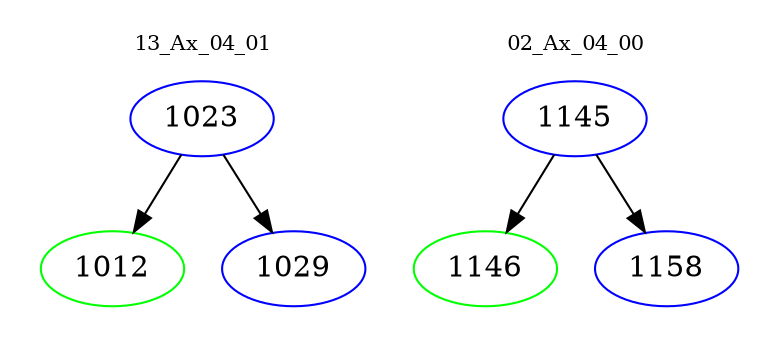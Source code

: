 digraph{
subgraph cluster_0 {
color = white
label = "13_Ax_04_01";
fontsize=10;
T0_1023 [label="1023", color="blue"]
T0_1023 -> T0_1012 [color="black"]
T0_1012 [label="1012", color="green"]
T0_1023 -> T0_1029 [color="black"]
T0_1029 [label="1029", color="blue"]
}
subgraph cluster_1 {
color = white
label = "02_Ax_04_00";
fontsize=10;
T1_1145 [label="1145", color="blue"]
T1_1145 -> T1_1146 [color="black"]
T1_1146 [label="1146", color="green"]
T1_1145 -> T1_1158 [color="black"]
T1_1158 [label="1158", color="blue"]
}
}
